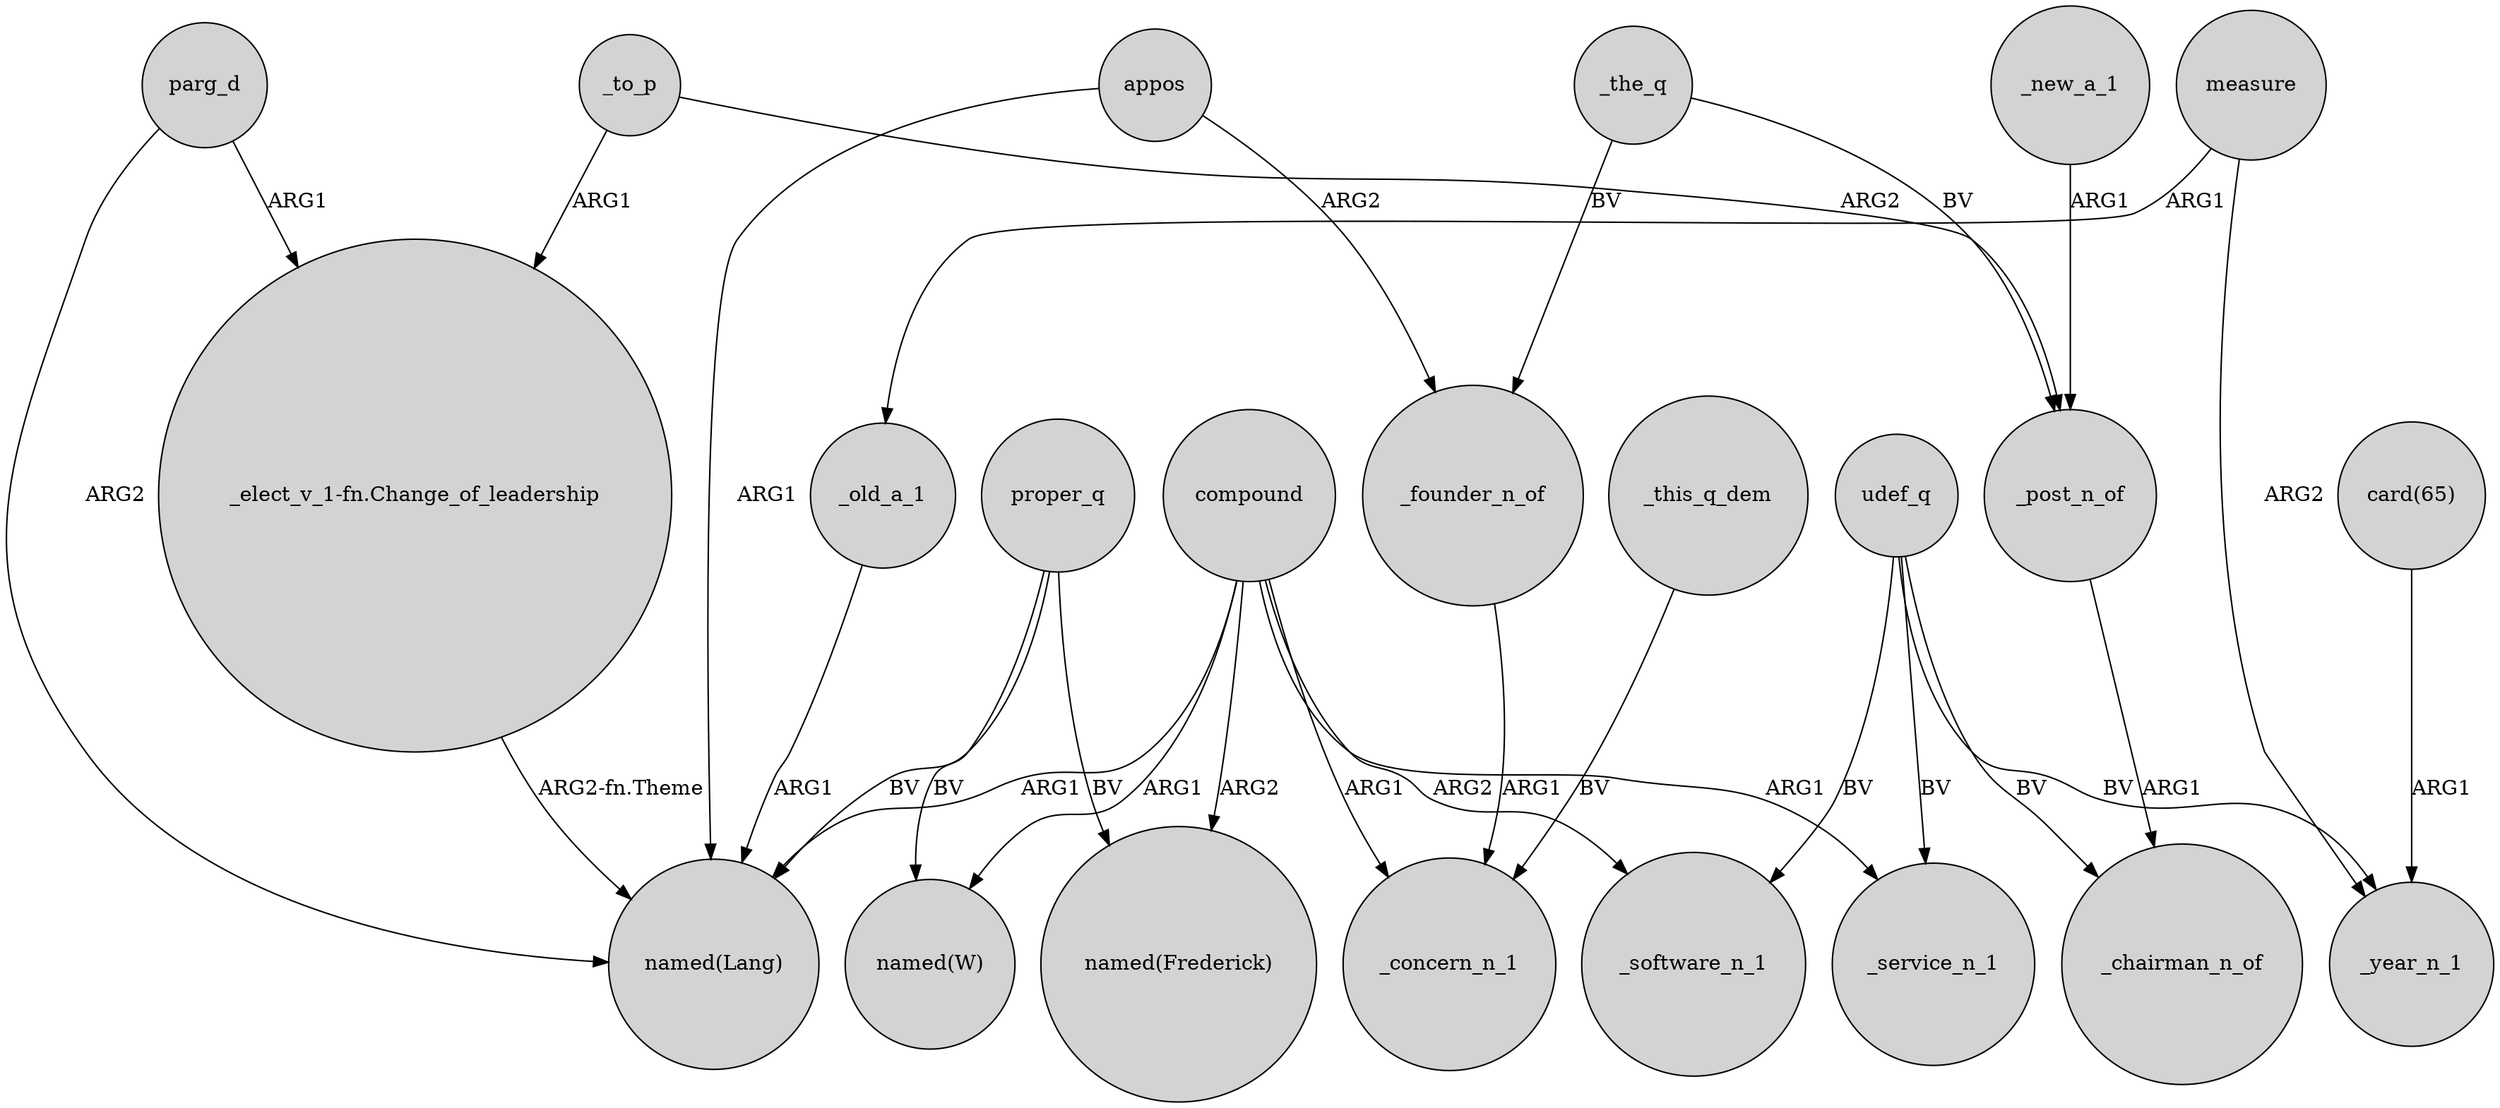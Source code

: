 digraph {
	node [shape=circle style=filled]
	udef_q -> _software_n_1 [label=BV]
	proper_q -> "named(Lang)" [label=BV]
	_to_p -> "_elect_v_1-fn.Change_of_leadership" [label=ARG1]
	compound -> "named(Lang)" [label=ARG1]
	measure -> _year_n_1 [label=ARG2]
	appos -> _founder_n_of [label=ARG2]
	proper_q -> "named(W)" [label=BV]
	"card(65)" -> _year_n_1 [label=ARG1]
	compound -> "named(Frederick)" [label=ARG2]
	_this_q_dem -> _concern_n_1 [label=BV]
	compound -> _software_n_1 [label=ARG2]
	parg_d -> "_elect_v_1-fn.Change_of_leadership" [label=ARG1]
	_new_a_1 -> _post_n_of [label=ARG1]
	udef_q -> _chairman_n_of [label=BV]
	appos -> "named(Lang)" [label=ARG1]
	measure -> _old_a_1 [label=ARG1]
	_the_q -> _founder_n_of [label=BV]
	"_elect_v_1-fn.Change_of_leadership" -> "named(Lang)" [label="ARG2-fn.Theme"]
	udef_q -> _service_n_1 [label=BV]
	compound -> "named(W)" [label=ARG1]
	_to_p -> _post_n_of [label=ARG2]
	proper_q -> "named(Frederick)" [label=BV]
	parg_d -> "named(Lang)" [label=ARG2]
	_post_n_of -> _chairman_n_of [label=ARG1]
	udef_q -> _year_n_1 [label=BV]
	_founder_n_of -> _concern_n_1 [label=ARG1]
	_the_q -> _post_n_of [label=BV]
	compound -> _service_n_1 [label=ARG1]
	compound -> _concern_n_1 [label=ARG1]
	_old_a_1 -> "named(Lang)" [label=ARG1]
}
